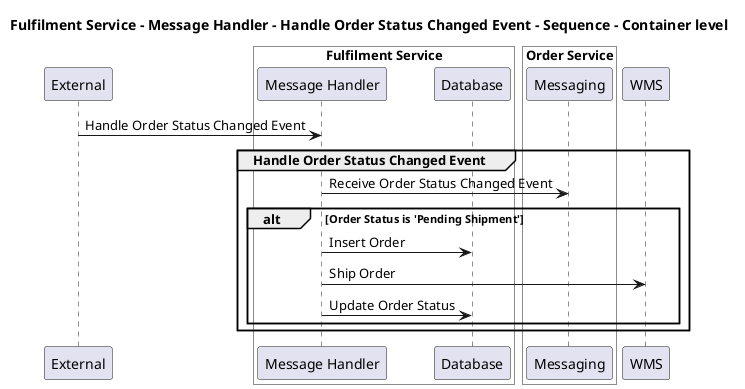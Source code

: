 @startuml

title Fulfilment Service - Message Handler - Handle Order Status Changed Event - Sequence - Container level

participant "External" as C4InterFlow.SoftwareSystems.ExternalSystem

box "Fulfilment Service" #White
    participant "Message Handler" as ECommercePlatform.SoftwareSystems.FulfilmentService.Containers.MessageHandler
    participant "Database" as ECommercePlatform.SoftwareSystems.FulfilmentService.Containers.Database
end box


box "Order Service" #White
    participant "Messaging" as ECommercePlatform.SoftwareSystems.OrderService.Containers.Messaging
end box

participant "WMS" as ECommercePlatform.SoftwareSystems.WMS

C4InterFlow.SoftwareSystems.ExternalSystem -> ECommercePlatform.SoftwareSystems.FulfilmentService.Containers.MessageHandler : Handle Order Status Changed Event
group Handle Order Status Changed Event
ECommercePlatform.SoftwareSystems.FulfilmentService.Containers.MessageHandler -> ECommercePlatform.SoftwareSystems.OrderService.Containers.Messaging : Receive Order Status Changed Event
alt Order Status is 'Pending Shipment'
ECommercePlatform.SoftwareSystems.FulfilmentService.Containers.MessageHandler -> ECommercePlatform.SoftwareSystems.FulfilmentService.Containers.Database : Insert Order
ECommercePlatform.SoftwareSystems.FulfilmentService.Containers.MessageHandler -> ECommercePlatform.SoftwareSystems.WMS : Ship Order
ECommercePlatform.SoftwareSystems.FulfilmentService.Containers.MessageHandler -> ECommercePlatform.SoftwareSystems.FulfilmentService.Containers.Database : Update Order Status
end
end


@enduml
